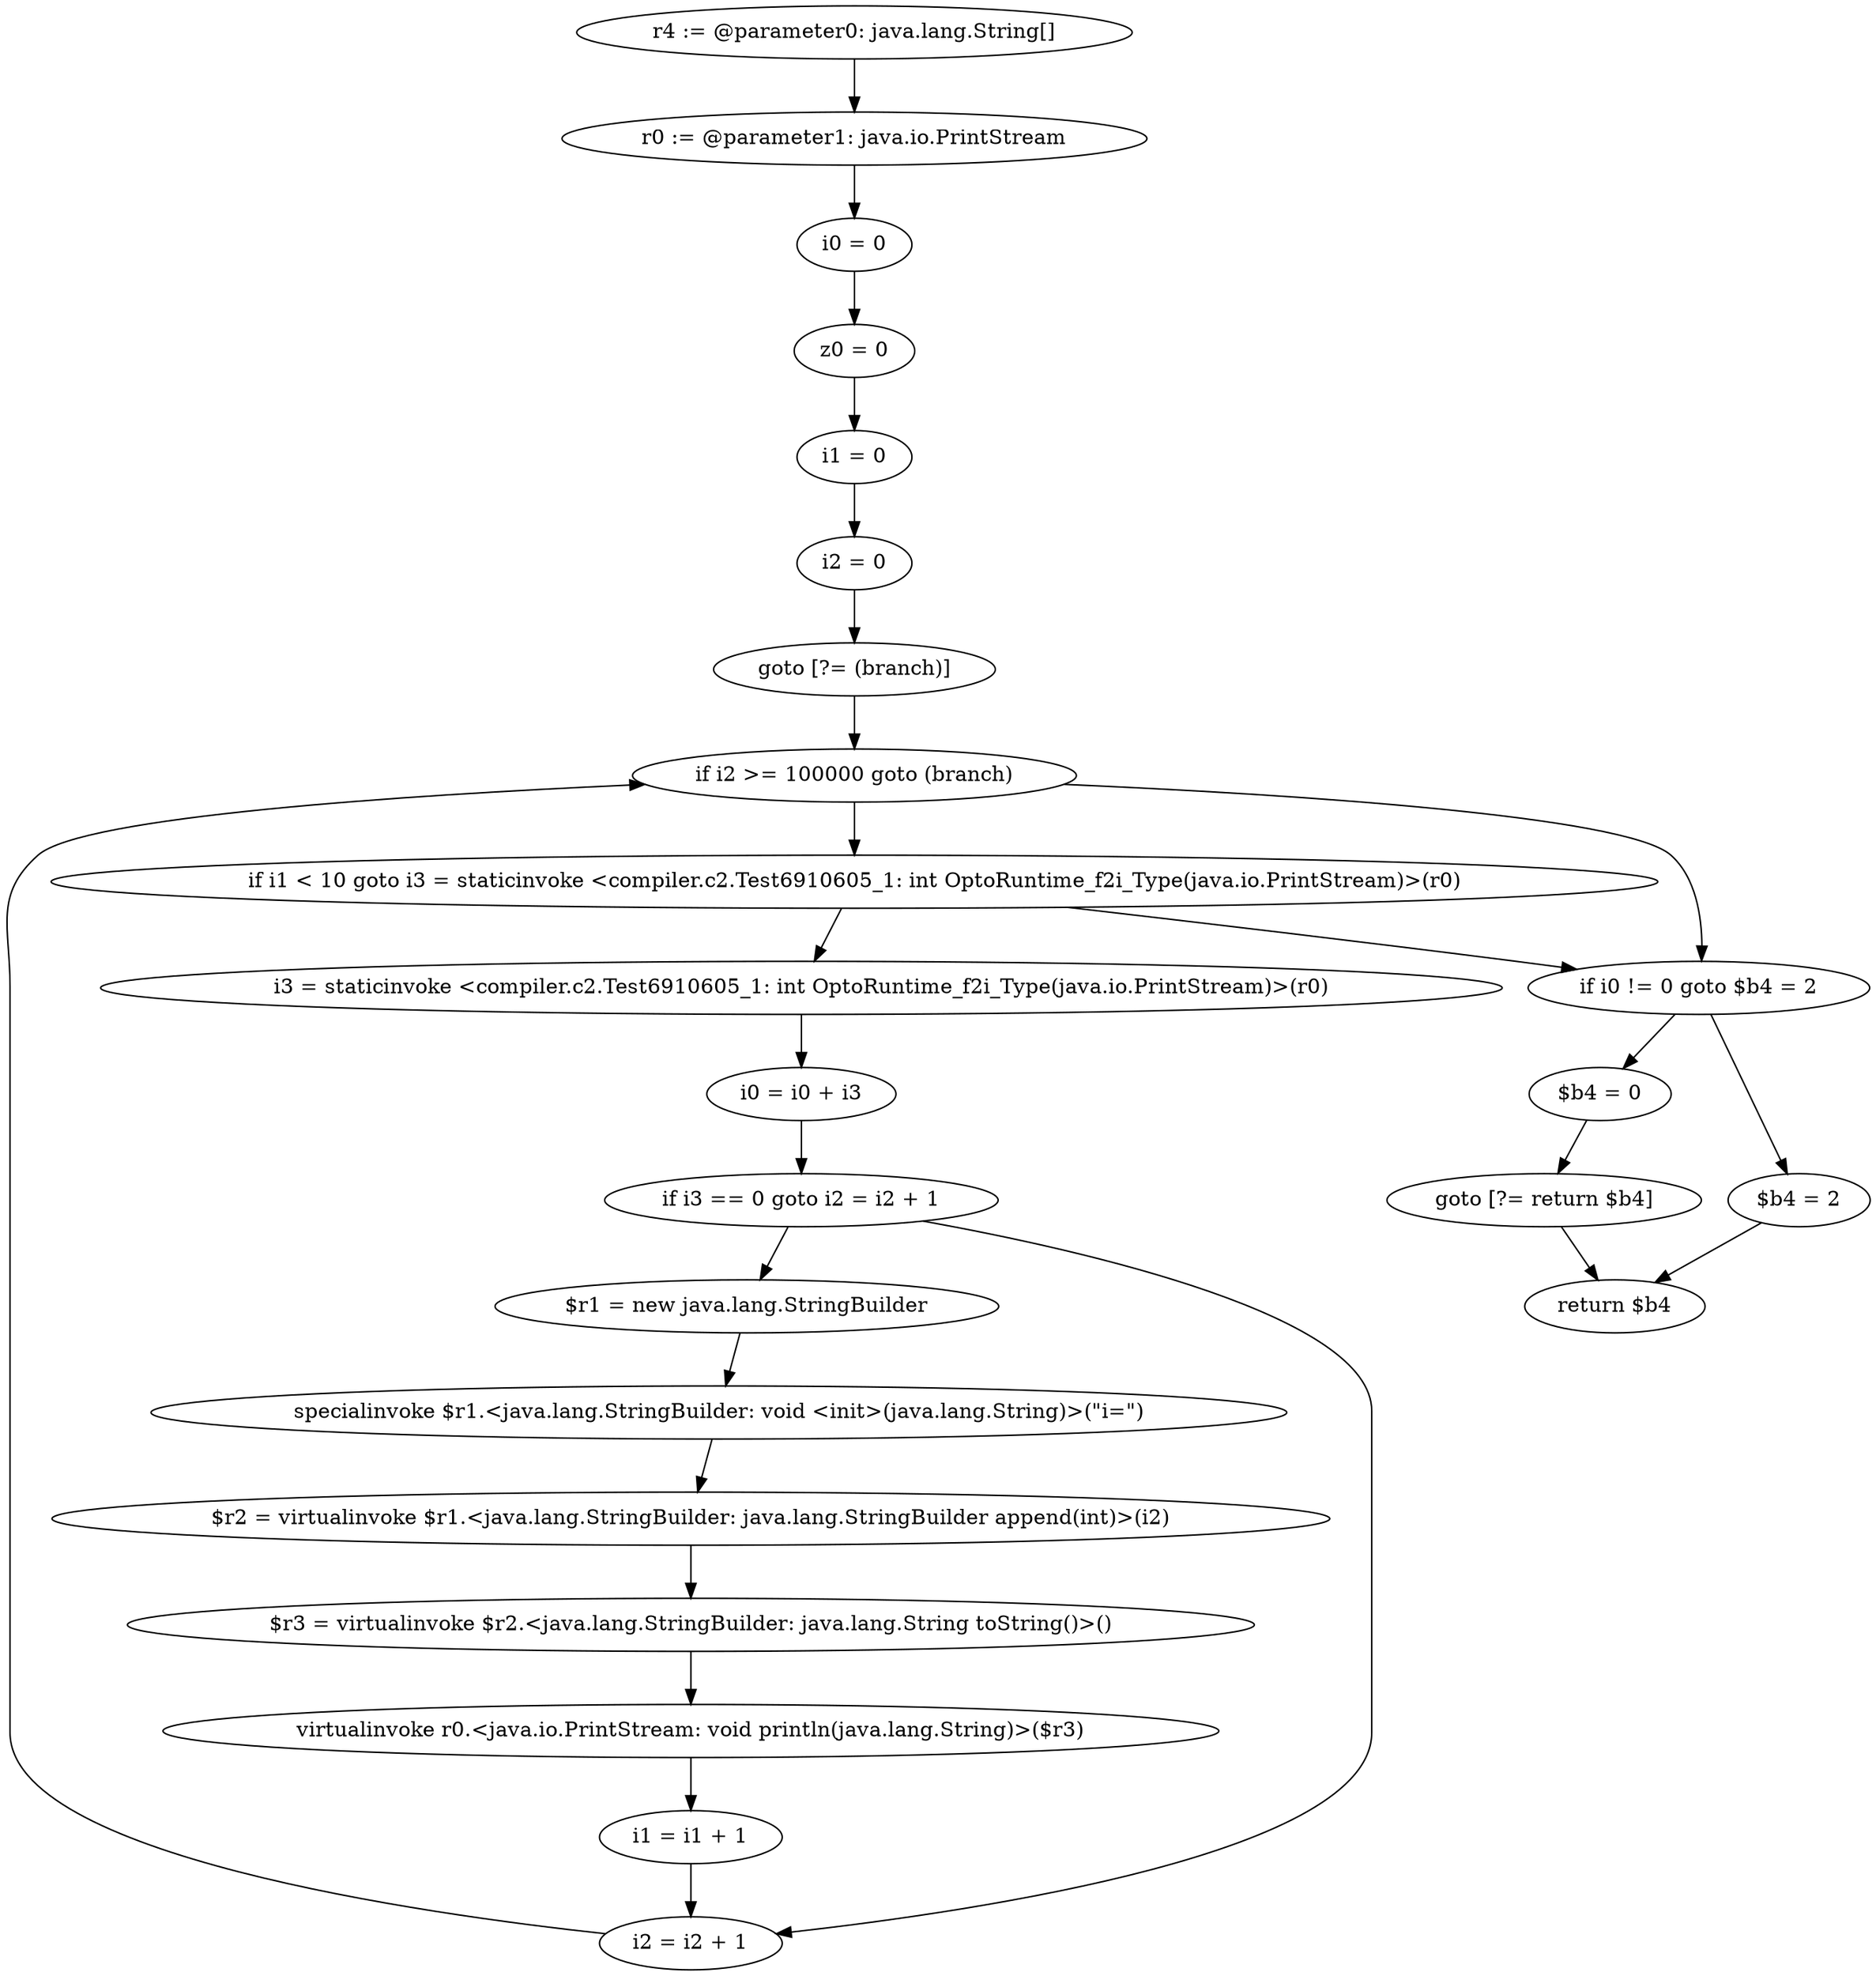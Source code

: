 digraph "unitGraph" {
    "r4 := @parameter0: java.lang.String[]"
    "r0 := @parameter1: java.io.PrintStream"
    "i0 = 0"
    "z0 = 0"
    "i1 = 0"
    "i2 = 0"
    "goto [?= (branch)]"
    "i3 = staticinvoke <compiler.c2.Test6910605_1: int OptoRuntime_f2i_Type(java.io.PrintStream)>(r0)"
    "i0 = i0 + i3"
    "if i3 == 0 goto i2 = i2 + 1"
    "$r1 = new java.lang.StringBuilder"
    "specialinvoke $r1.<java.lang.StringBuilder: void <init>(java.lang.String)>(\"i=\")"
    "$r2 = virtualinvoke $r1.<java.lang.StringBuilder: java.lang.StringBuilder append(int)>(i2)"
    "$r3 = virtualinvoke $r2.<java.lang.StringBuilder: java.lang.String toString()>()"
    "virtualinvoke r0.<java.io.PrintStream: void println(java.lang.String)>($r3)"
    "i1 = i1 + 1"
    "i2 = i2 + 1"
    "if i2 >= 100000 goto (branch)"
    "if i1 < 10 goto i3 = staticinvoke <compiler.c2.Test6910605_1: int OptoRuntime_f2i_Type(java.io.PrintStream)>(r0)"
    "if i0 != 0 goto $b4 = 2"
    "$b4 = 0"
    "goto [?= return $b4]"
    "$b4 = 2"
    "return $b4"
    "r4 := @parameter0: java.lang.String[]"->"r0 := @parameter1: java.io.PrintStream";
    "r0 := @parameter1: java.io.PrintStream"->"i0 = 0";
    "i0 = 0"->"z0 = 0";
    "z0 = 0"->"i1 = 0";
    "i1 = 0"->"i2 = 0";
    "i2 = 0"->"goto [?= (branch)]";
    "goto [?= (branch)]"->"if i2 >= 100000 goto (branch)";
    "i3 = staticinvoke <compiler.c2.Test6910605_1: int OptoRuntime_f2i_Type(java.io.PrintStream)>(r0)"->"i0 = i0 + i3";
    "i0 = i0 + i3"->"if i3 == 0 goto i2 = i2 + 1";
    "if i3 == 0 goto i2 = i2 + 1"->"$r1 = new java.lang.StringBuilder";
    "if i3 == 0 goto i2 = i2 + 1"->"i2 = i2 + 1";
    "$r1 = new java.lang.StringBuilder"->"specialinvoke $r1.<java.lang.StringBuilder: void <init>(java.lang.String)>(\"i=\")";
    "specialinvoke $r1.<java.lang.StringBuilder: void <init>(java.lang.String)>(\"i=\")"->"$r2 = virtualinvoke $r1.<java.lang.StringBuilder: java.lang.StringBuilder append(int)>(i2)";
    "$r2 = virtualinvoke $r1.<java.lang.StringBuilder: java.lang.StringBuilder append(int)>(i2)"->"$r3 = virtualinvoke $r2.<java.lang.StringBuilder: java.lang.String toString()>()";
    "$r3 = virtualinvoke $r2.<java.lang.StringBuilder: java.lang.String toString()>()"->"virtualinvoke r0.<java.io.PrintStream: void println(java.lang.String)>($r3)";
    "virtualinvoke r0.<java.io.PrintStream: void println(java.lang.String)>($r3)"->"i1 = i1 + 1";
    "i1 = i1 + 1"->"i2 = i2 + 1";
    "i2 = i2 + 1"->"if i2 >= 100000 goto (branch)";
    "if i2 >= 100000 goto (branch)"->"if i1 < 10 goto i3 = staticinvoke <compiler.c2.Test6910605_1: int OptoRuntime_f2i_Type(java.io.PrintStream)>(r0)";
    "if i2 >= 100000 goto (branch)"->"if i0 != 0 goto $b4 = 2";
    "if i1 < 10 goto i3 = staticinvoke <compiler.c2.Test6910605_1: int OptoRuntime_f2i_Type(java.io.PrintStream)>(r0)"->"if i0 != 0 goto $b4 = 2";
    "if i1 < 10 goto i3 = staticinvoke <compiler.c2.Test6910605_1: int OptoRuntime_f2i_Type(java.io.PrintStream)>(r0)"->"i3 = staticinvoke <compiler.c2.Test6910605_1: int OptoRuntime_f2i_Type(java.io.PrintStream)>(r0)";
    "if i0 != 0 goto $b4 = 2"->"$b4 = 0";
    "if i0 != 0 goto $b4 = 2"->"$b4 = 2";
    "$b4 = 0"->"goto [?= return $b4]";
    "goto [?= return $b4]"->"return $b4";
    "$b4 = 2"->"return $b4";
}
